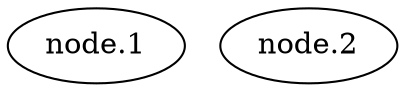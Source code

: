 digraph Perl
{
graph [ rankdir="TB" ]
node [ shape="oval" ]
edge [ color="grey" ]
"node.1"
"node.2"
}

